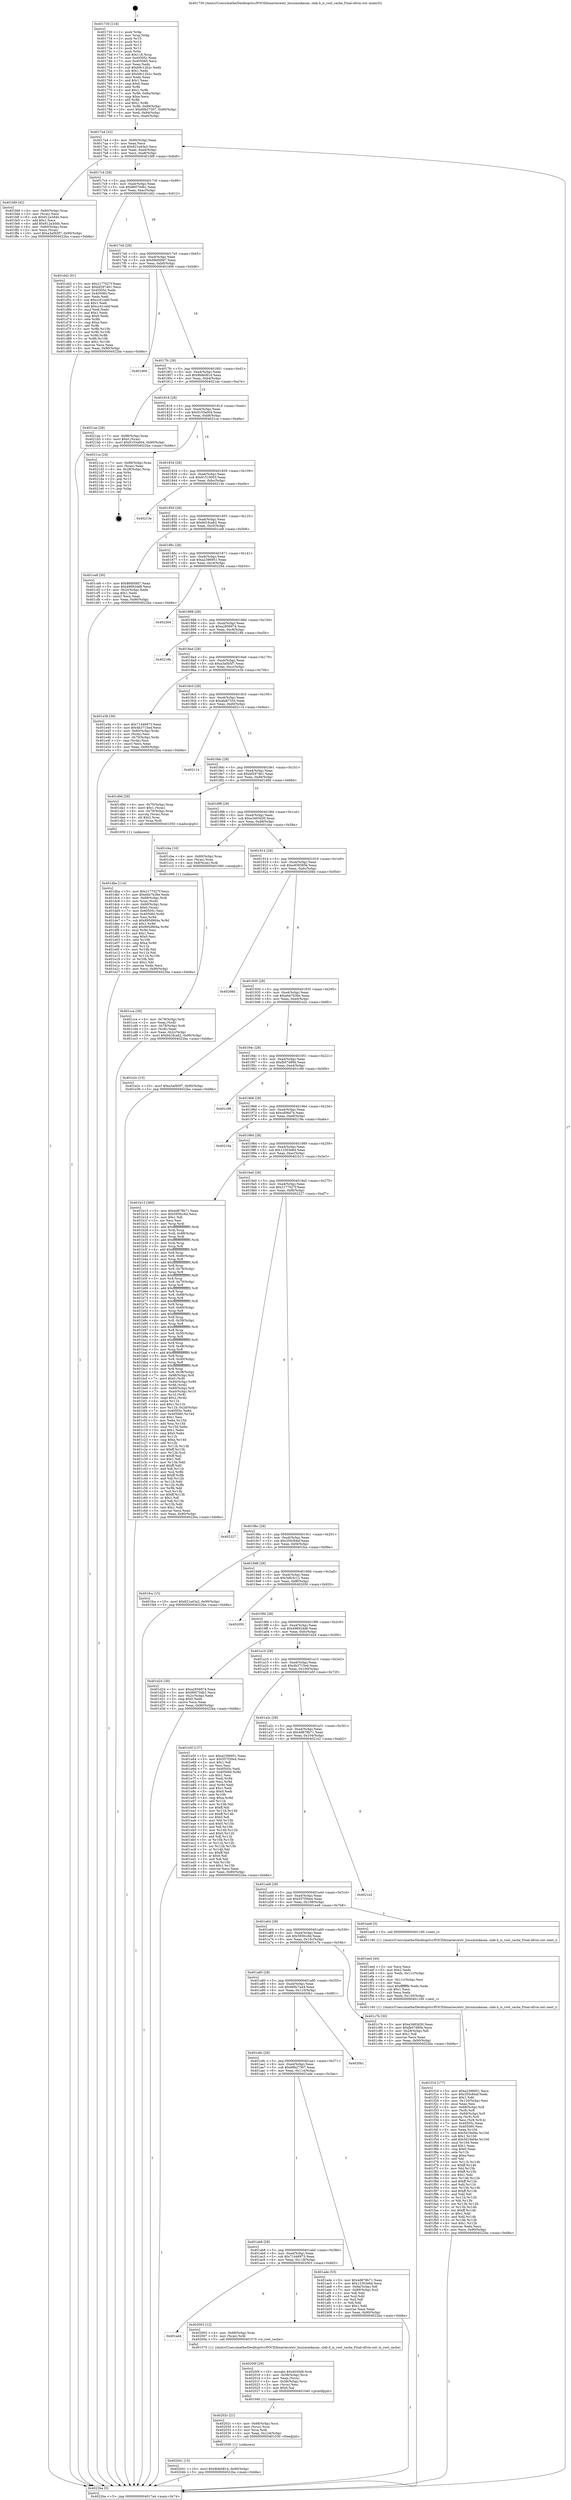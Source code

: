 digraph "0x401730" {
  label = "0x401730 (/mnt/c/Users/mathe/Desktop/tcc/POCII/binaries/extr_linuxmmkasan..slab.h_is_root_cache_Final-ollvm.out::main(0))"
  labelloc = "t"
  node[shape=record]

  Entry [label="",width=0.3,height=0.3,shape=circle,fillcolor=black,style=filled]
  "0x4017a4" [label="{
     0x4017a4 [32]\l
     | [instrs]\l
     &nbsp;&nbsp;0x4017a4 \<+6\>: mov -0x90(%rbp),%eax\l
     &nbsp;&nbsp;0x4017aa \<+2\>: mov %eax,%ecx\l
     &nbsp;&nbsp;0x4017ac \<+6\>: sub $0x821a43a3,%ecx\l
     &nbsp;&nbsp;0x4017b2 \<+6\>: mov %eax,-0xa4(%rbp)\l
     &nbsp;&nbsp;0x4017b8 \<+6\>: mov %ecx,-0xa8(%rbp)\l
     &nbsp;&nbsp;0x4017be \<+6\>: je 0000000000401fd9 \<main+0x8a9\>\l
  }"]
  "0x401fd9" [label="{
     0x401fd9 [42]\l
     | [instrs]\l
     &nbsp;&nbsp;0x401fd9 \<+4\>: mov -0x60(%rbp),%rax\l
     &nbsp;&nbsp;0x401fdd \<+2\>: mov (%rax),%ecx\l
     &nbsp;&nbsp;0x401fdf \<+6\>: sub $0x912a3d4b,%ecx\l
     &nbsp;&nbsp;0x401fe5 \<+3\>: add $0x1,%ecx\l
     &nbsp;&nbsp;0x401fe8 \<+6\>: add $0x912a3d4b,%ecx\l
     &nbsp;&nbsp;0x401fee \<+4\>: mov -0x60(%rbp),%rax\l
     &nbsp;&nbsp;0x401ff2 \<+2\>: mov %ecx,(%rax)\l
     &nbsp;&nbsp;0x401ff4 \<+10\>: movl $0xa3a0b5f7,-0x90(%rbp)\l
     &nbsp;&nbsp;0x401ffe \<+5\>: jmp 00000000004022ba \<main+0xb8a\>\l
  }"]
  "0x4017c4" [label="{
     0x4017c4 [28]\l
     | [instrs]\l
     &nbsp;&nbsp;0x4017c4 \<+5\>: jmp 00000000004017c9 \<main+0x99\>\l
     &nbsp;&nbsp;0x4017c9 \<+6\>: mov -0xa4(%rbp),%eax\l
     &nbsp;&nbsp;0x4017cf \<+5\>: sub $0x86070db1,%eax\l
     &nbsp;&nbsp;0x4017d4 \<+6\>: mov %eax,-0xac(%rbp)\l
     &nbsp;&nbsp;0x4017da \<+6\>: je 0000000000401d42 \<main+0x612\>\l
  }"]
  Exit [label="",width=0.3,height=0.3,shape=circle,fillcolor=black,style=filled,peripheries=2]
  "0x401d42" [label="{
     0x401d42 [91]\l
     | [instrs]\l
     &nbsp;&nbsp;0x401d42 \<+5\>: mov $0x2177027f,%eax\l
     &nbsp;&nbsp;0x401d47 \<+5\>: mov $0xbf297461,%ecx\l
     &nbsp;&nbsp;0x401d4c \<+7\>: mov 0x40505c,%edx\l
     &nbsp;&nbsp;0x401d53 \<+7\>: mov 0x405060,%esi\l
     &nbsp;&nbsp;0x401d5a \<+2\>: mov %edx,%edi\l
     &nbsp;&nbsp;0x401d5c \<+6\>: sub $0xcc41cebf,%edi\l
     &nbsp;&nbsp;0x401d62 \<+3\>: sub $0x1,%edi\l
     &nbsp;&nbsp;0x401d65 \<+6\>: add $0xcc41cebf,%edi\l
     &nbsp;&nbsp;0x401d6b \<+3\>: imul %edi,%edx\l
     &nbsp;&nbsp;0x401d6e \<+3\>: and $0x1,%edx\l
     &nbsp;&nbsp;0x401d71 \<+3\>: cmp $0x0,%edx\l
     &nbsp;&nbsp;0x401d74 \<+4\>: sete %r8b\l
     &nbsp;&nbsp;0x401d78 \<+3\>: cmp $0xa,%esi\l
     &nbsp;&nbsp;0x401d7b \<+4\>: setl %r9b\l
     &nbsp;&nbsp;0x401d7f \<+3\>: mov %r8b,%r10b\l
     &nbsp;&nbsp;0x401d82 \<+3\>: and %r9b,%r10b\l
     &nbsp;&nbsp;0x401d85 \<+3\>: xor %r9b,%r8b\l
     &nbsp;&nbsp;0x401d88 \<+3\>: or %r8b,%r10b\l
     &nbsp;&nbsp;0x401d8b \<+4\>: test $0x1,%r10b\l
     &nbsp;&nbsp;0x401d8f \<+3\>: cmovne %ecx,%eax\l
     &nbsp;&nbsp;0x401d92 \<+6\>: mov %eax,-0x90(%rbp)\l
     &nbsp;&nbsp;0x401d98 \<+5\>: jmp 00000000004022ba \<main+0xb8a\>\l
  }"]
  "0x4017e0" [label="{
     0x4017e0 [28]\l
     | [instrs]\l
     &nbsp;&nbsp;0x4017e0 \<+5\>: jmp 00000000004017e5 \<main+0xb5\>\l
     &nbsp;&nbsp;0x4017e5 \<+6\>: mov -0xa4(%rbp),%eax\l
     &nbsp;&nbsp;0x4017eb \<+5\>: sub $0x89d00fd7,%eax\l
     &nbsp;&nbsp;0x4017f0 \<+6\>: mov %eax,-0xb0(%rbp)\l
     &nbsp;&nbsp;0x4017f6 \<+6\>: je 0000000000401d06 \<main+0x5d6\>\l
  }"]
  "0x402041" [label="{
     0x402041 [15]\l
     | [instrs]\l
     &nbsp;&nbsp;0x402041 \<+10\>: movl $0x8bfe0814,-0x90(%rbp)\l
     &nbsp;&nbsp;0x40204b \<+5\>: jmp 00000000004022ba \<main+0xb8a\>\l
  }"]
  "0x401d06" [label="{
     0x401d06\l
  }", style=dashed]
  "0x4017fc" [label="{
     0x4017fc [28]\l
     | [instrs]\l
     &nbsp;&nbsp;0x4017fc \<+5\>: jmp 0000000000401801 \<main+0xd1\>\l
     &nbsp;&nbsp;0x401801 \<+6\>: mov -0xa4(%rbp),%eax\l
     &nbsp;&nbsp;0x401807 \<+5\>: sub $0x8bfe0814,%eax\l
     &nbsp;&nbsp;0x40180c \<+6\>: mov %eax,-0xb4(%rbp)\l
     &nbsp;&nbsp;0x401812 \<+6\>: je 00000000004021ae \<main+0xa7e\>\l
  }"]
  "0x40202c" [label="{
     0x40202c [21]\l
     | [instrs]\l
     &nbsp;&nbsp;0x40202c \<+4\>: mov -0x68(%rbp),%rcx\l
     &nbsp;&nbsp;0x402030 \<+3\>: mov (%rcx),%rcx\l
     &nbsp;&nbsp;0x402033 \<+3\>: mov %rcx,%rdi\l
     &nbsp;&nbsp;0x402036 \<+6\>: mov %eax,-0x124(%rbp)\l
     &nbsp;&nbsp;0x40203c \<+5\>: call 0000000000401030 \<free@plt\>\l
     | [calls]\l
     &nbsp;&nbsp;0x401030 \{1\} (unknown)\l
  }"]
  "0x4021ae" [label="{
     0x4021ae [28]\l
     | [instrs]\l
     &nbsp;&nbsp;0x4021ae \<+7\>: mov -0x88(%rbp),%rax\l
     &nbsp;&nbsp;0x4021b5 \<+6\>: movl $0x0,(%rax)\l
     &nbsp;&nbsp;0x4021bb \<+10\>: movl $0x9103a004,-0x90(%rbp)\l
     &nbsp;&nbsp;0x4021c5 \<+5\>: jmp 00000000004022ba \<main+0xb8a\>\l
  }"]
  "0x401818" [label="{
     0x401818 [28]\l
     | [instrs]\l
     &nbsp;&nbsp;0x401818 \<+5\>: jmp 000000000040181d \<main+0xed\>\l
     &nbsp;&nbsp;0x40181d \<+6\>: mov -0xa4(%rbp),%eax\l
     &nbsp;&nbsp;0x401823 \<+5\>: sub $0x9103a004,%eax\l
     &nbsp;&nbsp;0x401828 \<+6\>: mov %eax,-0xb8(%rbp)\l
     &nbsp;&nbsp;0x40182e \<+6\>: je 00000000004021ca \<main+0xa9a\>\l
  }"]
  "0x40200f" [label="{
     0x40200f [29]\l
     | [instrs]\l
     &nbsp;&nbsp;0x40200f \<+10\>: movabs $0x4030d6,%rdi\l
     &nbsp;&nbsp;0x402019 \<+4\>: mov -0x58(%rbp),%rcx\l
     &nbsp;&nbsp;0x40201d \<+2\>: mov %eax,(%rcx)\l
     &nbsp;&nbsp;0x40201f \<+4\>: mov -0x58(%rbp),%rcx\l
     &nbsp;&nbsp;0x402023 \<+2\>: mov (%rcx),%esi\l
     &nbsp;&nbsp;0x402025 \<+2\>: mov $0x0,%al\l
     &nbsp;&nbsp;0x402027 \<+5\>: call 0000000000401040 \<printf@plt\>\l
     | [calls]\l
     &nbsp;&nbsp;0x401040 \{1\} (unknown)\l
  }"]
  "0x4021ca" [label="{
     0x4021ca [24]\l
     | [instrs]\l
     &nbsp;&nbsp;0x4021ca \<+7\>: mov -0x88(%rbp),%rax\l
     &nbsp;&nbsp;0x4021d1 \<+2\>: mov (%rax),%eax\l
     &nbsp;&nbsp;0x4021d3 \<+4\>: lea -0x28(%rbp),%rsp\l
     &nbsp;&nbsp;0x4021d7 \<+1\>: pop %rbx\l
     &nbsp;&nbsp;0x4021d8 \<+2\>: pop %r12\l
     &nbsp;&nbsp;0x4021da \<+2\>: pop %r13\l
     &nbsp;&nbsp;0x4021dc \<+2\>: pop %r14\l
     &nbsp;&nbsp;0x4021de \<+2\>: pop %r15\l
     &nbsp;&nbsp;0x4021e0 \<+1\>: pop %rbp\l
     &nbsp;&nbsp;0x4021e1 \<+1\>: ret\l
  }"]
  "0x401834" [label="{
     0x401834 [28]\l
     | [instrs]\l
     &nbsp;&nbsp;0x401834 \<+5\>: jmp 0000000000401839 \<main+0x109\>\l
     &nbsp;&nbsp;0x401839 \<+6\>: mov -0xa4(%rbp),%eax\l
     &nbsp;&nbsp;0x40183f \<+5\>: sub $0x91519003,%eax\l
     &nbsp;&nbsp;0x401844 \<+6\>: mov %eax,-0xbc(%rbp)\l
     &nbsp;&nbsp;0x40184a \<+6\>: je 000000000040213e \<main+0xa0e\>\l
  }"]
  "0x401ad4" [label="{
     0x401ad4\l
  }", style=dashed]
  "0x40213e" [label="{
     0x40213e\l
  }", style=dashed]
  "0x401850" [label="{
     0x401850 [28]\l
     | [instrs]\l
     &nbsp;&nbsp;0x401850 \<+5\>: jmp 0000000000401855 \<main+0x125\>\l
     &nbsp;&nbsp;0x401855 \<+6\>: mov -0xa4(%rbp),%eax\l
     &nbsp;&nbsp;0x40185b \<+5\>: sub $0x9d18ca62,%eax\l
     &nbsp;&nbsp;0x401860 \<+6\>: mov %eax,-0xc0(%rbp)\l
     &nbsp;&nbsp;0x401866 \<+6\>: je 0000000000401ce8 \<main+0x5b8\>\l
  }"]
  "0x402003" [label="{
     0x402003 [12]\l
     | [instrs]\l
     &nbsp;&nbsp;0x402003 \<+4\>: mov -0x68(%rbp),%rax\l
     &nbsp;&nbsp;0x402007 \<+3\>: mov (%rax),%rdi\l
     &nbsp;&nbsp;0x40200a \<+5\>: call 0000000000401570 \<is_root_cache\>\l
     | [calls]\l
     &nbsp;&nbsp;0x401570 \{1\} (/mnt/c/Users/mathe/Desktop/tcc/POCII/binaries/extr_linuxmmkasan..slab.h_is_root_cache_Final-ollvm.out::is_root_cache)\l
  }"]
  "0x401ce8" [label="{
     0x401ce8 [30]\l
     | [instrs]\l
     &nbsp;&nbsp;0x401ce8 \<+5\>: mov $0x89d00fd7,%eax\l
     &nbsp;&nbsp;0x401ced \<+5\>: mov $0x49692dd8,%ecx\l
     &nbsp;&nbsp;0x401cf2 \<+3\>: mov -0x2c(%rbp),%edx\l
     &nbsp;&nbsp;0x401cf5 \<+3\>: cmp $0x1,%edx\l
     &nbsp;&nbsp;0x401cf8 \<+3\>: cmovl %ecx,%eax\l
     &nbsp;&nbsp;0x401cfb \<+6\>: mov %eax,-0x90(%rbp)\l
     &nbsp;&nbsp;0x401d01 \<+5\>: jmp 00000000004022ba \<main+0xb8a\>\l
  }"]
  "0x40186c" [label="{
     0x40186c [28]\l
     | [instrs]\l
     &nbsp;&nbsp;0x40186c \<+5\>: jmp 0000000000401871 \<main+0x141\>\l
     &nbsp;&nbsp;0x401871 \<+6\>: mov -0xa4(%rbp),%eax\l
     &nbsp;&nbsp;0x401877 \<+5\>: sub $0xa2396951,%eax\l
     &nbsp;&nbsp;0x40187c \<+6\>: mov %eax,-0xc4(%rbp)\l
     &nbsp;&nbsp;0x401882 \<+6\>: je 0000000000402264 \<main+0xb34\>\l
  }"]
  "0x401f19" [label="{
     0x401f19 [177]\l
     | [instrs]\l
     &nbsp;&nbsp;0x401f19 \<+5\>: mov $0xa2396951,%ecx\l
     &nbsp;&nbsp;0x401f1e \<+5\>: mov $0x350c84ef,%edx\l
     &nbsp;&nbsp;0x401f23 \<+3\>: mov $0x1,%dil\l
     &nbsp;&nbsp;0x401f26 \<+6\>: mov -0x120(%rbp),%esi\l
     &nbsp;&nbsp;0x401f2c \<+3\>: imul %eax,%esi\l
     &nbsp;&nbsp;0x401f2f \<+4\>: mov -0x68(%rbp),%r8\l
     &nbsp;&nbsp;0x401f33 \<+3\>: mov (%r8),%r8\l
     &nbsp;&nbsp;0x401f36 \<+4\>: mov -0x60(%rbp),%r9\l
     &nbsp;&nbsp;0x401f3a \<+3\>: movslq (%r9),%r9\l
     &nbsp;&nbsp;0x401f3d \<+4\>: mov %esi,(%r8,%r9,4)\l
     &nbsp;&nbsp;0x401f41 \<+7\>: mov 0x40505c,%eax\l
     &nbsp;&nbsp;0x401f48 \<+7\>: mov 0x405060,%esi\l
     &nbsp;&nbsp;0x401f4f \<+3\>: mov %eax,%r10d\l
     &nbsp;&nbsp;0x401f52 \<+7\>: sub $0x5d19ef4e,%r10d\l
     &nbsp;&nbsp;0x401f59 \<+4\>: sub $0x1,%r10d\l
     &nbsp;&nbsp;0x401f5d \<+7\>: add $0x5d19ef4e,%r10d\l
     &nbsp;&nbsp;0x401f64 \<+4\>: imul %r10d,%eax\l
     &nbsp;&nbsp;0x401f68 \<+3\>: and $0x1,%eax\l
     &nbsp;&nbsp;0x401f6b \<+3\>: cmp $0x0,%eax\l
     &nbsp;&nbsp;0x401f6e \<+4\>: sete %r11b\l
     &nbsp;&nbsp;0x401f72 \<+3\>: cmp $0xa,%esi\l
     &nbsp;&nbsp;0x401f75 \<+3\>: setl %bl\l
     &nbsp;&nbsp;0x401f78 \<+3\>: mov %r11b,%r14b\l
     &nbsp;&nbsp;0x401f7b \<+4\>: xor $0xff,%r14b\l
     &nbsp;&nbsp;0x401f7f \<+3\>: mov %bl,%r15b\l
     &nbsp;&nbsp;0x401f82 \<+4\>: xor $0xff,%r15b\l
     &nbsp;&nbsp;0x401f86 \<+4\>: xor $0x1,%dil\l
     &nbsp;&nbsp;0x401f8a \<+3\>: mov %r14b,%r12b\l
     &nbsp;&nbsp;0x401f8d \<+4\>: and $0xff,%r12b\l
     &nbsp;&nbsp;0x401f91 \<+3\>: and %dil,%r11b\l
     &nbsp;&nbsp;0x401f94 \<+3\>: mov %r15b,%r13b\l
     &nbsp;&nbsp;0x401f97 \<+4\>: and $0xff,%r13b\l
     &nbsp;&nbsp;0x401f9b \<+3\>: and %dil,%bl\l
     &nbsp;&nbsp;0x401f9e \<+3\>: or %r11b,%r12b\l
     &nbsp;&nbsp;0x401fa1 \<+3\>: or %bl,%r13b\l
     &nbsp;&nbsp;0x401fa4 \<+3\>: xor %r13b,%r12b\l
     &nbsp;&nbsp;0x401fa7 \<+3\>: or %r15b,%r14b\l
     &nbsp;&nbsp;0x401faa \<+4\>: xor $0xff,%r14b\l
     &nbsp;&nbsp;0x401fae \<+4\>: or $0x1,%dil\l
     &nbsp;&nbsp;0x401fb2 \<+3\>: and %dil,%r14b\l
     &nbsp;&nbsp;0x401fb5 \<+3\>: or %r14b,%r12b\l
     &nbsp;&nbsp;0x401fb8 \<+4\>: test $0x1,%r12b\l
     &nbsp;&nbsp;0x401fbc \<+3\>: cmovne %edx,%ecx\l
     &nbsp;&nbsp;0x401fbf \<+6\>: mov %ecx,-0x90(%rbp)\l
     &nbsp;&nbsp;0x401fc5 \<+5\>: jmp 00000000004022ba \<main+0xb8a\>\l
  }"]
  "0x402264" [label="{
     0x402264\l
  }", style=dashed]
  "0x401888" [label="{
     0x401888 [28]\l
     | [instrs]\l
     &nbsp;&nbsp;0x401888 \<+5\>: jmp 000000000040188d \<main+0x15d\>\l
     &nbsp;&nbsp;0x40188d \<+6\>: mov -0xa4(%rbp),%eax\l
     &nbsp;&nbsp;0x401893 \<+5\>: sub $0xa2856974,%eax\l
     &nbsp;&nbsp;0x401898 \<+6\>: mov %eax,-0xc8(%rbp)\l
     &nbsp;&nbsp;0x40189e \<+6\>: je 000000000040218b \<main+0xa5b\>\l
  }"]
  "0x401eed" [label="{
     0x401eed [44]\l
     | [instrs]\l
     &nbsp;&nbsp;0x401eed \<+2\>: xor %ecx,%ecx\l
     &nbsp;&nbsp;0x401eef \<+5\>: mov $0x2,%edx\l
     &nbsp;&nbsp;0x401ef4 \<+6\>: mov %edx,-0x11c(%rbp)\l
     &nbsp;&nbsp;0x401efa \<+1\>: cltd\l
     &nbsp;&nbsp;0x401efb \<+6\>: mov -0x11c(%rbp),%esi\l
     &nbsp;&nbsp;0x401f01 \<+2\>: idiv %esi\l
     &nbsp;&nbsp;0x401f03 \<+6\>: imul $0xfffffffe,%edx,%edx\l
     &nbsp;&nbsp;0x401f09 \<+3\>: sub $0x1,%ecx\l
     &nbsp;&nbsp;0x401f0c \<+2\>: sub %ecx,%edx\l
     &nbsp;&nbsp;0x401f0e \<+6\>: mov %edx,-0x120(%rbp)\l
     &nbsp;&nbsp;0x401f14 \<+5\>: call 0000000000401160 \<next_i\>\l
     | [calls]\l
     &nbsp;&nbsp;0x401160 \{1\} (/mnt/c/Users/mathe/Desktop/tcc/POCII/binaries/extr_linuxmmkasan..slab.h_is_root_cache_Final-ollvm.out::next_i)\l
  }"]
  "0x40218b" [label="{
     0x40218b\l
  }", style=dashed]
  "0x4018a4" [label="{
     0x4018a4 [28]\l
     | [instrs]\l
     &nbsp;&nbsp;0x4018a4 \<+5\>: jmp 00000000004018a9 \<main+0x179\>\l
     &nbsp;&nbsp;0x4018a9 \<+6\>: mov -0xa4(%rbp),%eax\l
     &nbsp;&nbsp;0x4018af \<+5\>: sub $0xa3a0b5f7,%eax\l
     &nbsp;&nbsp;0x4018b4 \<+6\>: mov %eax,-0xcc(%rbp)\l
     &nbsp;&nbsp;0x4018ba \<+6\>: je 0000000000401e3b \<main+0x70b\>\l
  }"]
  "0x401dba" [label="{
     0x401dba [114]\l
     | [instrs]\l
     &nbsp;&nbsp;0x401dba \<+5\>: mov $0x2177027f,%ecx\l
     &nbsp;&nbsp;0x401dbf \<+5\>: mov $0xebb7b36e,%edx\l
     &nbsp;&nbsp;0x401dc4 \<+4\>: mov -0x68(%rbp),%rdi\l
     &nbsp;&nbsp;0x401dc8 \<+3\>: mov %rax,(%rdi)\l
     &nbsp;&nbsp;0x401dcb \<+4\>: mov -0x60(%rbp),%rax\l
     &nbsp;&nbsp;0x401dcf \<+6\>: movl $0x0,(%rax)\l
     &nbsp;&nbsp;0x401dd5 \<+7\>: mov 0x40505c,%esi\l
     &nbsp;&nbsp;0x401ddc \<+8\>: mov 0x405060,%r8d\l
     &nbsp;&nbsp;0x401de4 \<+3\>: mov %esi,%r9d\l
     &nbsp;&nbsp;0x401de7 \<+7\>: sub $0x895d904a,%r9d\l
     &nbsp;&nbsp;0x401dee \<+4\>: sub $0x1,%r9d\l
     &nbsp;&nbsp;0x401df2 \<+7\>: add $0x895d904a,%r9d\l
     &nbsp;&nbsp;0x401df9 \<+4\>: imul %r9d,%esi\l
     &nbsp;&nbsp;0x401dfd \<+3\>: and $0x1,%esi\l
     &nbsp;&nbsp;0x401e00 \<+3\>: cmp $0x0,%esi\l
     &nbsp;&nbsp;0x401e03 \<+4\>: sete %r10b\l
     &nbsp;&nbsp;0x401e07 \<+4\>: cmp $0xa,%r8d\l
     &nbsp;&nbsp;0x401e0b \<+4\>: setl %r11b\l
     &nbsp;&nbsp;0x401e0f \<+3\>: mov %r10b,%bl\l
     &nbsp;&nbsp;0x401e12 \<+3\>: and %r11b,%bl\l
     &nbsp;&nbsp;0x401e15 \<+3\>: xor %r11b,%r10b\l
     &nbsp;&nbsp;0x401e18 \<+3\>: or %r10b,%bl\l
     &nbsp;&nbsp;0x401e1b \<+3\>: test $0x1,%bl\l
     &nbsp;&nbsp;0x401e1e \<+3\>: cmovne %edx,%ecx\l
     &nbsp;&nbsp;0x401e21 \<+6\>: mov %ecx,-0x90(%rbp)\l
     &nbsp;&nbsp;0x401e27 \<+5\>: jmp 00000000004022ba \<main+0xb8a\>\l
  }"]
  "0x401e3b" [label="{
     0x401e3b [36]\l
     | [instrs]\l
     &nbsp;&nbsp;0x401e3b \<+5\>: mov $0x71446973,%eax\l
     &nbsp;&nbsp;0x401e40 \<+5\>: mov $0x4b3715ed,%ecx\l
     &nbsp;&nbsp;0x401e45 \<+4\>: mov -0x60(%rbp),%rdx\l
     &nbsp;&nbsp;0x401e49 \<+2\>: mov (%rdx),%esi\l
     &nbsp;&nbsp;0x401e4b \<+4\>: mov -0x70(%rbp),%rdx\l
     &nbsp;&nbsp;0x401e4f \<+2\>: cmp (%rdx),%esi\l
     &nbsp;&nbsp;0x401e51 \<+3\>: cmovl %ecx,%eax\l
     &nbsp;&nbsp;0x401e54 \<+6\>: mov %eax,-0x90(%rbp)\l
     &nbsp;&nbsp;0x401e5a \<+5\>: jmp 00000000004022ba \<main+0xb8a\>\l
  }"]
  "0x4018c0" [label="{
     0x4018c0 [28]\l
     | [instrs]\l
     &nbsp;&nbsp;0x4018c0 \<+5\>: jmp 00000000004018c5 \<main+0x195\>\l
     &nbsp;&nbsp;0x4018c5 \<+6\>: mov -0xa4(%rbp),%eax\l
     &nbsp;&nbsp;0x4018cb \<+5\>: sub $0xafa87334,%eax\l
     &nbsp;&nbsp;0x4018d0 \<+6\>: mov %eax,-0xd0(%rbp)\l
     &nbsp;&nbsp;0x4018d6 \<+6\>: je 0000000000402114 \<main+0x9e4\>\l
  }"]
  "0x401cca" [label="{
     0x401cca [30]\l
     | [instrs]\l
     &nbsp;&nbsp;0x401cca \<+4\>: mov -0x78(%rbp),%rdi\l
     &nbsp;&nbsp;0x401cce \<+2\>: mov %eax,(%rdi)\l
     &nbsp;&nbsp;0x401cd0 \<+4\>: mov -0x78(%rbp),%rdi\l
     &nbsp;&nbsp;0x401cd4 \<+2\>: mov (%rdi),%eax\l
     &nbsp;&nbsp;0x401cd6 \<+3\>: mov %eax,-0x2c(%rbp)\l
     &nbsp;&nbsp;0x401cd9 \<+10\>: movl $0x9d18ca62,-0x90(%rbp)\l
     &nbsp;&nbsp;0x401ce3 \<+5\>: jmp 00000000004022ba \<main+0xb8a\>\l
  }"]
  "0x402114" [label="{
     0x402114\l
  }", style=dashed]
  "0x4018dc" [label="{
     0x4018dc [28]\l
     | [instrs]\l
     &nbsp;&nbsp;0x4018dc \<+5\>: jmp 00000000004018e1 \<main+0x1b1\>\l
     &nbsp;&nbsp;0x4018e1 \<+6\>: mov -0xa4(%rbp),%eax\l
     &nbsp;&nbsp;0x4018e7 \<+5\>: sub $0xbf297461,%eax\l
     &nbsp;&nbsp;0x4018ec \<+6\>: mov %eax,-0xd4(%rbp)\l
     &nbsp;&nbsp;0x4018f2 \<+6\>: je 0000000000401d9d \<main+0x66d\>\l
  }"]
  "0x401730" [label="{
     0x401730 [116]\l
     | [instrs]\l
     &nbsp;&nbsp;0x401730 \<+1\>: push %rbp\l
     &nbsp;&nbsp;0x401731 \<+3\>: mov %rsp,%rbp\l
     &nbsp;&nbsp;0x401734 \<+2\>: push %r15\l
     &nbsp;&nbsp;0x401736 \<+2\>: push %r14\l
     &nbsp;&nbsp;0x401738 \<+2\>: push %r13\l
     &nbsp;&nbsp;0x40173a \<+2\>: push %r12\l
     &nbsp;&nbsp;0x40173c \<+1\>: push %rbx\l
     &nbsp;&nbsp;0x40173d \<+7\>: sub $0x118,%rsp\l
     &nbsp;&nbsp;0x401744 \<+7\>: mov 0x40505c,%eax\l
     &nbsp;&nbsp;0x40174b \<+7\>: mov 0x405060,%ecx\l
     &nbsp;&nbsp;0x401752 \<+2\>: mov %eax,%edx\l
     &nbsp;&nbsp;0x401754 \<+6\>: sub $0xb9c12b2c,%edx\l
     &nbsp;&nbsp;0x40175a \<+3\>: sub $0x1,%edx\l
     &nbsp;&nbsp;0x40175d \<+6\>: add $0xb9c12b2c,%edx\l
     &nbsp;&nbsp;0x401763 \<+3\>: imul %edx,%eax\l
     &nbsp;&nbsp;0x401766 \<+3\>: and $0x1,%eax\l
     &nbsp;&nbsp;0x401769 \<+3\>: cmp $0x0,%eax\l
     &nbsp;&nbsp;0x40176c \<+4\>: sete %r8b\l
     &nbsp;&nbsp;0x401770 \<+4\>: and $0x1,%r8b\l
     &nbsp;&nbsp;0x401774 \<+7\>: mov %r8b,-0x8a(%rbp)\l
     &nbsp;&nbsp;0x40177b \<+3\>: cmp $0xa,%ecx\l
     &nbsp;&nbsp;0x40177e \<+4\>: setl %r8b\l
     &nbsp;&nbsp;0x401782 \<+4\>: and $0x1,%r8b\l
     &nbsp;&nbsp;0x401786 \<+7\>: mov %r8b,-0x89(%rbp)\l
     &nbsp;&nbsp;0x40178d \<+10\>: movl $0x69b27307,-0x90(%rbp)\l
     &nbsp;&nbsp;0x401797 \<+6\>: mov %edi,-0x94(%rbp)\l
     &nbsp;&nbsp;0x40179d \<+7\>: mov %rsi,-0xa0(%rbp)\l
  }"]
  "0x401d9d" [label="{
     0x401d9d [29]\l
     | [instrs]\l
     &nbsp;&nbsp;0x401d9d \<+4\>: mov -0x70(%rbp),%rax\l
     &nbsp;&nbsp;0x401da1 \<+6\>: movl $0x1,(%rax)\l
     &nbsp;&nbsp;0x401da7 \<+4\>: mov -0x70(%rbp),%rax\l
     &nbsp;&nbsp;0x401dab \<+3\>: movslq (%rax),%rax\l
     &nbsp;&nbsp;0x401dae \<+4\>: shl $0x2,%rax\l
     &nbsp;&nbsp;0x401db2 \<+3\>: mov %rax,%rdi\l
     &nbsp;&nbsp;0x401db5 \<+5\>: call 0000000000401050 \<malloc@plt\>\l
     | [calls]\l
     &nbsp;&nbsp;0x401050 \{1\} (unknown)\l
  }"]
  "0x4018f8" [label="{
     0x4018f8 [28]\l
     | [instrs]\l
     &nbsp;&nbsp;0x4018f8 \<+5\>: jmp 00000000004018fd \<main+0x1cd\>\l
     &nbsp;&nbsp;0x4018fd \<+6\>: mov -0xa4(%rbp),%eax\l
     &nbsp;&nbsp;0x401903 \<+5\>: sub $0xe3493d30,%eax\l
     &nbsp;&nbsp;0x401908 \<+6\>: mov %eax,-0xd8(%rbp)\l
     &nbsp;&nbsp;0x40190e \<+6\>: je 0000000000401cba \<main+0x58a\>\l
  }"]
  "0x4022ba" [label="{
     0x4022ba [5]\l
     | [instrs]\l
     &nbsp;&nbsp;0x4022ba \<+5\>: jmp 00000000004017a4 \<main+0x74\>\l
  }"]
  "0x401cba" [label="{
     0x401cba [16]\l
     | [instrs]\l
     &nbsp;&nbsp;0x401cba \<+4\>: mov -0x80(%rbp),%rax\l
     &nbsp;&nbsp;0x401cbe \<+3\>: mov (%rax),%rax\l
     &nbsp;&nbsp;0x401cc1 \<+4\>: mov 0x8(%rax),%rdi\l
     &nbsp;&nbsp;0x401cc5 \<+5\>: call 0000000000401060 \<atoi@plt\>\l
     | [calls]\l
     &nbsp;&nbsp;0x401060 \{1\} (unknown)\l
  }"]
  "0x401914" [label="{
     0x401914 [28]\l
     | [instrs]\l
     &nbsp;&nbsp;0x401914 \<+5\>: jmp 0000000000401919 \<main+0x1e9\>\l
     &nbsp;&nbsp;0x401919 \<+6\>: mov -0xa4(%rbp),%eax\l
     &nbsp;&nbsp;0x40191f \<+5\>: sub $0xe938385b,%eax\l
     &nbsp;&nbsp;0x401924 \<+6\>: mov %eax,-0xdc(%rbp)\l
     &nbsp;&nbsp;0x40192a \<+6\>: je 000000000040208d \<main+0x95d\>\l
  }"]
  "0x401ab8" [label="{
     0x401ab8 [28]\l
     | [instrs]\l
     &nbsp;&nbsp;0x401ab8 \<+5\>: jmp 0000000000401abd \<main+0x38d\>\l
     &nbsp;&nbsp;0x401abd \<+6\>: mov -0xa4(%rbp),%eax\l
     &nbsp;&nbsp;0x401ac3 \<+5\>: sub $0x71446973,%eax\l
     &nbsp;&nbsp;0x401ac8 \<+6\>: mov %eax,-0x118(%rbp)\l
     &nbsp;&nbsp;0x401ace \<+6\>: je 0000000000402003 \<main+0x8d3\>\l
  }"]
  "0x40208d" [label="{
     0x40208d\l
  }", style=dashed]
  "0x401930" [label="{
     0x401930 [28]\l
     | [instrs]\l
     &nbsp;&nbsp;0x401930 \<+5\>: jmp 0000000000401935 \<main+0x205\>\l
     &nbsp;&nbsp;0x401935 \<+6\>: mov -0xa4(%rbp),%eax\l
     &nbsp;&nbsp;0x40193b \<+5\>: sub $0xebb7b36e,%eax\l
     &nbsp;&nbsp;0x401940 \<+6\>: mov %eax,-0xe0(%rbp)\l
     &nbsp;&nbsp;0x401946 \<+6\>: je 0000000000401e2c \<main+0x6fc\>\l
  }"]
  "0x401ade" [label="{
     0x401ade [53]\l
     | [instrs]\l
     &nbsp;&nbsp;0x401ade \<+5\>: mov $0x4d878b71,%eax\l
     &nbsp;&nbsp;0x401ae3 \<+5\>: mov $0x12303e6d,%ecx\l
     &nbsp;&nbsp;0x401ae8 \<+6\>: mov -0x8a(%rbp),%dl\l
     &nbsp;&nbsp;0x401aee \<+7\>: mov -0x89(%rbp),%sil\l
     &nbsp;&nbsp;0x401af5 \<+3\>: mov %dl,%dil\l
     &nbsp;&nbsp;0x401af8 \<+3\>: and %sil,%dil\l
     &nbsp;&nbsp;0x401afb \<+3\>: xor %sil,%dl\l
     &nbsp;&nbsp;0x401afe \<+3\>: or %dl,%dil\l
     &nbsp;&nbsp;0x401b01 \<+4\>: test $0x1,%dil\l
     &nbsp;&nbsp;0x401b05 \<+3\>: cmovne %ecx,%eax\l
     &nbsp;&nbsp;0x401b08 \<+6\>: mov %eax,-0x90(%rbp)\l
     &nbsp;&nbsp;0x401b0e \<+5\>: jmp 00000000004022ba \<main+0xb8a\>\l
  }"]
  "0x401e2c" [label="{
     0x401e2c [15]\l
     | [instrs]\l
     &nbsp;&nbsp;0x401e2c \<+10\>: movl $0xa3a0b5f7,-0x90(%rbp)\l
     &nbsp;&nbsp;0x401e36 \<+5\>: jmp 00000000004022ba \<main+0xb8a\>\l
  }"]
  "0x40194c" [label="{
     0x40194c [28]\l
     | [instrs]\l
     &nbsp;&nbsp;0x40194c \<+5\>: jmp 0000000000401951 \<main+0x221\>\l
     &nbsp;&nbsp;0x401951 \<+6\>: mov -0xa4(%rbp),%eax\l
     &nbsp;&nbsp;0x401957 \<+5\>: sub $0xfb07d90b,%eax\l
     &nbsp;&nbsp;0x40195c \<+6\>: mov %eax,-0xe4(%rbp)\l
     &nbsp;&nbsp;0x401962 \<+6\>: je 0000000000401c99 \<main+0x569\>\l
  }"]
  "0x401a9c" [label="{
     0x401a9c [28]\l
     | [instrs]\l
     &nbsp;&nbsp;0x401a9c \<+5\>: jmp 0000000000401aa1 \<main+0x371\>\l
     &nbsp;&nbsp;0x401aa1 \<+6\>: mov -0xa4(%rbp),%eax\l
     &nbsp;&nbsp;0x401aa7 \<+5\>: sub $0x69b27307,%eax\l
     &nbsp;&nbsp;0x401aac \<+6\>: mov %eax,-0x114(%rbp)\l
     &nbsp;&nbsp;0x401ab2 \<+6\>: je 0000000000401ade \<main+0x3ae\>\l
  }"]
  "0x401c99" [label="{
     0x401c99\l
  }", style=dashed]
  "0x401968" [label="{
     0x401968 [28]\l
     | [instrs]\l
     &nbsp;&nbsp;0x401968 \<+5\>: jmp 000000000040196d \<main+0x23d\>\l
     &nbsp;&nbsp;0x40196d \<+6\>: mov -0xa4(%rbp),%eax\l
     &nbsp;&nbsp;0x401973 \<+5\>: sub $0xcd06d74,%eax\l
     &nbsp;&nbsp;0x401978 \<+6\>: mov %eax,-0xe8(%rbp)\l
     &nbsp;&nbsp;0x40197e \<+6\>: je 000000000040219a \<main+0xa6a\>\l
  }"]
  "0x4020b1" [label="{
     0x4020b1\l
  }", style=dashed]
  "0x40219a" [label="{
     0x40219a\l
  }", style=dashed]
  "0x401984" [label="{
     0x401984 [28]\l
     | [instrs]\l
     &nbsp;&nbsp;0x401984 \<+5\>: jmp 0000000000401989 \<main+0x259\>\l
     &nbsp;&nbsp;0x401989 \<+6\>: mov -0xa4(%rbp),%eax\l
     &nbsp;&nbsp;0x40198f \<+5\>: sub $0x12303e6d,%eax\l
     &nbsp;&nbsp;0x401994 \<+6\>: mov %eax,-0xec(%rbp)\l
     &nbsp;&nbsp;0x40199a \<+6\>: je 0000000000401b13 \<main+0x3e3\>\l
  }"]
  "0x401a80" [label="{
     0x401a80 [28]\l
     | [instrs]\l
     &nbsp;&nbsp;0x401a80 \<+5\>: jmp 0000000000401a85 \<main+0x355\>\l
     &nbsp;&nbsp;0x401a85 \<+6\>: mov -0xa4(%rbp),%eax\l
     &nbsp;&nbsp;0x401a8b \<+5\>: sub $0x666c7a44,%eax\l
     &nbsp;&nbsp;0x401a90 \<+6\>: mov %eax,-0x110(%rbp)\l
     &nbsp;&nbsp;0x401a96 \<+6\>: je 00000000004020b1 \<main+0x981\>\l
  }"]
  "0x401b13" [label="{
     0x401b13 [360]\l
     | [instrs]\l
     &nbsp;&nbsp;0x401b13 \<+5\>: mov $0x4d878b71,%eax\l
     &nbsp;&nbsp;0x401b18 \<+5\>: mov $0x595fcc6d,%ecx\l
     &nbsp;&nbsp;0x401b1d \<+2\>: mov $0x1,%dl\l
     &nbsp;&nbsp;0x401b1f \<+2\>: xor %esi,%esi\l
     &nbsp;&nbsp;0x401b21 \<+3\>: mov %rsp,%rdi\l
     &nbsp;&nbsp;0x401b24 \<+4\>: add $0xfffffffffffffff0,%rdi\l
     &nbsp;&nbsp;0x401b28 \<+3\>: mov %rdi,%rsp\l
     &nbsp;&nbsp;0x401b2b \<+7\>: mov %rdi,-0x88(%rbp)\l
     &nbsp;&nbsp;0x401b32 \<+3\>: mov %rsp,%rdi\l
     &nbsp;&nbsp;0x401b35 \<+4\>: add $0xfffffffffffffff0,%rdi\l
     &nbsp;&nbsp;0x401b39 \<+3\>: mov %rdi,%rsp\l
     &nbsp;&nbsp;0x401b3c \<+3\>: mov %rsp,%r8\l
     &nbsp;&nbsp;0x401b3f \<+4\>: add $0xfffffffffffffff0,%r8\l
     &nbsp;&nbsp;0x401b43 \<+3\>: mov %r8,%rsp\l
     &nbsp;&nbsp;0x401b46 \<+4\>: mov %r8,-0x80(%rbp)\l
     &nbsp;&nbsp;0x401b4a \<+3\>: mov %rsp,%r8\l
     &nbsp;&nbsp;0x401b4d \<+4\>: add $0xfffffffffffffff0,%r8\l
     &nbsp;&nbsp;0x401b51 \<+3\>: mov %r8,%rsp\l
     &nbsp;&nbsp;0x401b54 \<+4\>: mov %r8,-0x78(%rbp)\l
     &nbsp;&nbsp;0x401b58 \<+3\>: mov %rsp,%r8\l
     &nbsp;&nbsp;0x401b5b \<+4\>: add $0xfffffffffffffff0,%r8\l
     &nbsp;&nbsp;0x401b5f \<+3\>: mov %r8,%rsp\l
     &nbsp;&nbsp;0x401b62 \<+4\>: mov %r8,-0x70(%rbp)\l
     &nbsp;&nbsp;0x401b66 \<+3\>: mov %rsp,%r8\l
     &nbsp;&nbsp;0x401b69 \<+4\>: add $0xfffffffffffffff0,%r8\l
     &nbsp;&nbsp;0x401b6d \<+3\>: mov %r8,%rsp\l
     &nbsp;&nbsp;0x401b70 \<+4\>: mov %r8,-0x68(%rbp)\l
     &nbsp;&nbsp;0x401b74 \<+3\>: mov %rsp,%r8\l
     &nbsp;&nbsp;0x401b77 \<+4\>: add $0xfffffffffffffff0,%r8\l
     &nbsp;&nbsp;0x401b7b \<+3\>: mov %r8,%rsp\l
     &nbsp;&nbsp;0x401b7e \<+4\>: mov %r8,-0x60(%rbp)\l
     &nbsp;&nbsp;0x401b82 \<+3\>: mov %rsp,%r8\l
     &nbsp;&nbsp;0x401b85 \<+4\>: add $0xfffffffffffffff0,%r8\l
     &nbsp;&nbsp;0x401b89 \<+3\>: mov %r8,%rsp\l
     &nbsp;&nbsp;0x401b8c \<+4\>: mov %r8,-0x58(%rbp)\l
     &nbsp;&nbsp;0x401b90 \<+3\>: mov %rsp,%r8\l
     &nbsp;&nbsp;0x401b93 \<+4\>: add $0xfffffffffffffff0,%r8\l
     &nbsp;&nbsp;0x401b97 \<+3\>: mov %r8,%rsp\l
     &nbsp;&nbsp;0x401b9a \<+4\>: mov %r8,-0x50(%rbp)\l
     &nbsp;&nbsp;0x401b9e \<+3\>: mov %rsp,%r8\l
     &nbsp;&nbsp;0x401ba1 \<+4\>: add $0xfffffffffffffff0,%r8\l
     &nbsp;&nbsp;0x401ba5 \<+3\>: mov %r8,%rsp\l
     &nbsp;&nbsp;0x401ba8 \<+4\>: mov %r8,-0x48(%rbp)\l
     &nbsp;&nbsp;0x401bac \<+3\>: mov %rsp,%r8\l
     &nbsp;&nbsp;0x401baf \<+4\>: add $0xfffffffffffffff0,%r8\l
     &nbsp;&nbsp;0x401bb3 \<+3\>: mov %r8,%rsp\l
     &nbsp;&nbsp;0x401bb6 \<+4\>: mov %r8,-0x40(%rbp)\l
     &nbsp;&nbsp;0x401bba \<+3\>: mov %rsp,%r8\l
     &nbsp;&nbsp;0x401bbd \<+4\>: add $0xfffffffffffffff0,%r8\l
     &nbsp;&nbsp;0x401bc1 \<+3\>: mov %r8,%rsp\l
     &nbsp;&nbsp;0x401bc4 \<+4\>: mov %r8,-0x38(%rbp)\l
     &nbsp;&nbsp;0x401bc8 \<+7\>: mov -0x88(%rbp),%r8\l
     &nbsp;&nbsp;0x401bcf \<+7\>: movl $0x0,(%r8)\l
     &nbsp;&nbsp;0x401bd6 \<+7\>: mov -0x94(%rbp),%r9d\l
     &nbsp;&nbsp;0x401bdd \<+3\>: mov %r9d,(%rdi)\l
     &nbsp;&nbsp;0x401be0 \<+4\>: mov -0x80(%rbp),%r8\l
     &nbsp;&nbsp;0x401be4 \<+7\>: mov -0xa0(%rbp),%r10\l
     &nbsp;&nbsp;0x401beb \<+3\>: mov %r10,(%r8)\l
     &nbsp;&nbsp;0x401bee \<+3\>: cmpl $0x2,(%rdi)\l
     &nbsp;&nbsp;0x401bf1 \<+4\>: setne %r11b\l
     &nbsp;&nbsp;0x401bf5 \<+4\>: and $0x1,%r11b\l
     &nbsp;&nbsp;0x401bf9 \<+4\>: mov %r11b,-0x2d(%rbp)\l
     &nbsp;&nbsp;0x401bfd \<+7\>: mov 0x40505c,%ebx\l
     &nbsp;&nbsp;0x401c04 \<+8\>: mov 0x405060,%r14d\l
     &nbsp;&nbsp;0x401c0c \<+3\>: sub $0x1,%esi\l
     &nbsp;&nbsp;0x401c0f \<+3\>: mov %ebx,%r15d\l
     &nbsp;&nbsp;0x401c12 \<+3\>: add %esi,%r15d\l
     &nbsp;&nbsp;0x401c15 \<+4\>: imul %r15d,%ebx\l
     &nbsp;&nbsp;0x401c19 \<+3\>: and $0x1,%ebx\l
     &nbsp;&nbsp;0x401c1c \<+3\>: cmp $0x0,%ebx\l
     &nbsp;&nbsp;0x401c1f \<+4\>: sete %r11b\l
     &nbsp;&nbsp;0x401c23 \<+4\>: cmp $0xa,%r14d\l
     &nbsp;&nbsp;0x401c27 \<+4\>: setl %r12b\l
     &nbsp;&nbsp;0x401c2b \<+3\>: mov %r11b,%r13b\l
     &nbsp;&nbsp;0x401c2e \<+4\>: xor $0xff,%r13b\l
     &nbsp;&nbsp;0x401c32 \<+3\>: mov %r12b,%sil\l
     &nbsp;&nbsp;0x401c35 \<+4\>: xor $0xff,%sil\l
     &nbsp;&nbsp;0x401c39 \<+3\>: xor $0x1,%dl\l
     &nbsp;&nbsp;0x401c3c \<+3\>: mov %r13b,%dil\l
     &nbsp;&nbsp;0x401c3f \<+4\>: and $0xff,%dil\l
     &nbsp;&nbsp;0x401c43 \<+3\>: and %dl,%r11b\l
     &nbsp;&nbsp;0x401c46 \<+3\>: mov %sil,%r8b\l
     &nbsp;&nbsp;0x401c49 \<+4\>: and $0xff,%r8b\l
     &nbsp;&nbsp;0x401c4d \<+3\>: and %dl,%r12b\l
     &nbsp;&nbsp;0x401c50 \<+3\>: or %r11b,%dil\l
     &nbsp;&nbsp;0x401c53 \<+3\>: or %r12b,%r8b\l
     &nbsp;&nbsp;0x401c56 \<+3\>: xor %r8b,%dil\l
     &nbsp;&nbsp;0x401c59 \<+3\>: or %sil,%r13b\l
     &nbsp;&nbsp;0x401c5c \<+4\>: xor $0xff,%r13b\l
     &nbsp;&nbsp;0x401c60 \<+3\>: or $0x1,%dl\l
     &nbsp;&nbsp;0x401c63 \<+3\>: and %dl,%r13b\l
     &nbsp;&nbsp;0x401c66 \<+3\>: or %r13b,%dil\l
     &nbsp;&nbsp;0x401c69 \<+4\>: test $0x1,%dil\l
     &nbsp;&nbsp;0x401c6d \<+3\>: cmovne %ecx,%eax\l
     &nbsp;&nbsp;0x401c70 \<+6\>: mov %eax,-0x90(%rbp)\l
     &nbsp;&nbsp;0x401c76 \<+5\>: jmp 00000000004022ba \<main+0xb8a\>\l
  }"]
  "0x4019a0" [label="{
     0x4019a0 [28]\l
     | [instrs]\l
     &nbsp;&nbsp;0x4019a0 \<+5\>: jmp 00000000004019a5 \<main+0x275\>\l
     &nbsp;&nbsp;0x4019a5 \<+6\>: mov -0xa4(%rbp),%eax\l
     &nbsp;&nbsp;0x4019ab \<+5\>: sub $0x2177027f,%eax\l
     &nbsp;&nbsp;0x4019b0 \<+6\>: mov %eax,-0xf0(%rbp)\l
     &nbsp;&nbsp;0x4019b6 \<+6\>: je 0000000000402227 \<main+0xaf7\>\l
  }"]
  "0x401c7b" [label="{
     0x401c7b [30]\l
     | [instrs]\l
     &nbsp;&nbsp;0x401c7b \<+5\>: mov $0xe3493d30,%eax\l
     &nbsp;&nbsp;0x401c80 \<+5\>: mov $0xfb07d90b,%ecx\l
     &nbsp;&nbsp;0x401c85 \<+3\>: mov -0x2d(%rbp),%dl\l
     &nbsp;&nbsp;0x401c88 \<+3\>: test $0x1,%dl\l
     &nbsp;&nbsp;0x401c8b \<+3\>: cmovne %ecx,%eax\l
     &nbsp;&nbsp;0x401c8e \<+6\>: mov %eax,-0x90(%rbp)\l
     &nbsp;&nbsp;0x401c94 \<+5\>: jmp 00000000004022ba \<main+0xb8a\>\l
  }"]
  "0x402227" [label="{
     0x402227\l
  }", style=dashed]
  "0x4019bc" [label="{
     0x4019bc [28]\l
     | [instrs]\l
     &nbsp;&nbsp;0x4019bc \<+5\>: jmp 00000000004019c1 \<main+0x291\>\l
     &nbsp;&nbsp;0x4019c1 \<+6\>: mov -0xa4(%rbp),%eax\l
     &nbsp;&nbsp;0x4019c7 \<+5\>: sub $0x350c84ef,%eax\l
     &nbsp;&nbsp;0x4019cc \<+6\>: mov %eax,-0xf4(%rbp)\l
     &nbsp;&nbsp;0x4019d2 \<+6\>: je 0000000000401fca \<main+0x89a\>\l
  }"]
  "0x401a64" [label="{
     0x401a64 [28]\l
     | [instrs]\l
     &nbsp;&nbsp;0x401a64 \<+5\>: jmp 0000000000401a69 \<main+0x339\>\l
     &nbsp;&nbsp;0x401a69 \<+6\>: mov -0xa4(%rbp),%eax\l
     &nbsp;&nbsp;0x401a6f \<+5\>: sub $0x595fcc6d,%eax\l
     &nbsp;&nbsp;0x401a74 \<+6\>: mov %eax,-0x10c(%rbp)\l
     &nbsp;&nbsp;0x401a7a \<+6\>: je 0000000000401c7b \<main+0x54b\>\l
  }"]
  "0x401fca" [label="{
     0x401fca [15]\l
     | [instrs]\l
     &nbsp;&nbsp;0x401fca \<+10\>: movl $0x821a43a3,-0x90(%rbp)\l
     &nbsp;&nbsp;0x401fd4 \<+5\>: jmp 00000000004022ba \<main+0xb8a\>\l
  }"]
  "0x4019d8" [label="{
     0x4019d8 [28]\l
     | [instrs]\l
     &nbsp;&nbsp;0x4019d8 \<+5\>: jmp 00000000004019dd \<main+0x2ad\>\l
     &nbsp;&nbsp;0x4019dd \<+6\>: mov -0xa4(%rbp),%eax\l
     &nbsp;&nbsp;0x4019e3 \<+5\>: sub $0x3dfc5c12,%eax\l
     &nbsp;&nbsp;0x4019e8 \<+6\>: mov %eax,-0xf8(%rbp)\l
     &nbsp;&nbsp;0x4019ee \<+6\>: je 0000000000402050 \<main+0x920\>\l
  }"]
  "0x401ee8" [label="{
     0x401ee8 [5]\l
     | [instrs]\l
     &nbsp;&nbsp;0x401ee8 \<+5\>: call 0000000000401160 \<next_i\>\l
     | [calls]\l
     &nbsp;&nbsp;0x401160 \{1\} (/mnt/c/Users/mathe/Desktop/tcc/POCII/binaries/extr_linuxmmkasan..slab.h_is_root_cache_Final-ollvm.out::next_i)\l
  }"]
  "0x402050" [label="{
     0x402050\l
  }", style=dashed]
  "0x4019f4" [label="{
     0x4019f4 [28]\l
     | [instrs]\l
     &nbsp;&nbsp;0x4019f4 \<+5\>: jmp 00000000004019f9 \<main+0x2c9\>\l
     &nbsp;&nbsp;0x4019f9 \<+6\>: mov -0xa4(%rbp),%eax\l
     &nbsp;&nbsp;0x4019ff \<+5\>: sub $0x49692dd8,%eax\l
     &nbsp;&nbsp;0x401a04 \<+6\>: mov %eax,-0xfc(%rbp)\l
     &nbsp;&nbsp;0x401a0a \<+6\>: je 0000000000401d24 \<main+0x5f4\>\l
  }"]
  "0x401a48" [label="{
     0x401a48 [28]\l
     | [instrs]\l
     &nbsp;&nbsp;0x401a48 \<+5\>: jmp 0000000000401a4d \<main+0x31d\>\l
     &nbsp;&nbsp;0x401a4d \<+6\>: mov -0xa4(%rbp),%eax\l
     &nbsp;&nbsp;0x401a53 \<+5\>: sub $0x557f30e4,%eax\l
     &nbsp;&nbsp;0x401a58 \<+6\>: mov %eax,-0x108(%rbp)\l
     &nbsp;&nbsp;0x401a5e \<+6\>: je 0000000000401ee8 \<main+0x7b8\>\l
  }"]
  "0x401d24" [label="{
     0x401d24 [30]\l
     | [instrs]\l
     &nbsp;&nbsp;0x401d24 \<+5\>: mov $0xa2856974,%eax\l
     &nbsp;&nbsp;0x401d29 \<+5\>: mov $0x86070db1,%ecx\l
     &nbsp;&nbsp;0x401d2e \<+3\>: mov -0x2c(%rbp),%edx\l
     &nbsp;&nbsp;0x401d31 \<+3\>: cmp $0x0,%edx\l
     &nbsp;&nbsp;0x401d34 \<+3\>: cmove %ecx,%eax\l
     &nbsp;&nbsp;0x401d37 \<+6\>: mov %eax,-0x90(%rbp)\l
     &nbsp;&nbsp;0x401d3d \<+5\>: jmp 00000000004022ba \<main+0xb8a\>\l
  }"]
  "0x401a10" [label="{
     0x401a10 [28]\l
     | [instrs]\l
     &nbsp;&nbsp;0x401a10 \<+5\>: jmp 0000000000401a15 \<main+0x2e5\>\l
     &nbsp;&nbsp;0x401a15 \<+6\>: mov -0xa4(%rbp),%eax\l
     &nbsp;&nbsp;0x401a1b \<+5\>: sub $0x4b3715ed,%eax\l
     &nbsp;&nbsp;0x401a20 \<+6\>: mov %eax,-0x100(%rbp)\l
     &nbsp;&nbsp;0x401a26 \<+6\>: je 0000000000401e5f \<main+0x72f\>\l
  }"]
  "0x4021e2" [label="{
     0x4021e2\l
  }", style=dashed]
  "0x401e5f" [label="{
     0x401e5f [137]\l
     | [instrs]\l
     &nbsp;&nbsp;0x401e5f \<+5\>: mov $0xa2396951,%eax\l
     &nbsp;&nbsp;0x401e64 \<+5\>: mov $0x557f30e4,%ecx\l
     &nbsp;&nbsp;0x401e69 \<+2\>: mov $0x1,%dl\l
     &nbsp;&nbsp;0x401e6b \<+2\>: xor %esi,%esi\l
     &nbsp;&nbsp;0x401e6d \<+7\>: mov 0x40505c,%edi\l
     &nbsp;&nbsp;0x401e74 \<+8\>: mov 0x405060,%r8d\l
     &nbsp;&nbsp;0x401e7c \<+3\>: sub $0x1,%esi\l
     &nbsp;&nbsp;0x401e7f \<+3\>: mov %edi,%r9d\l
     &nbsp;&nbsp;0x401e82 \<+3\>: add %esi,%r9d\l
     &nbsp;&nbsp;0x401e85 \<+4\>: imul %r9d,%edi\l
     &nbsp;&nbsp;0x401e89 \<+3\>: and $0x1,%edi\l
     &nbsp;&nbsp;0x401e8c \<+3\>: cmp $0x0,%edi\l
     &nbsp;&nbsp;0x401e8f \<+4\>: sete %r10b\l
     &nbsp;&nbsp;0x401e93 \<+4\>: cmp $0xa,%r8d\l
     &nbsp;&nbsp;0x401e97 \<+4\>: setl %r11b\l
     &nbsp;&nbsp;0x401e9b \<+3\>: mov %r10b,%bl\l
     &nbsp;&nbsp;0x401e9e \<+3\>: xor $0xff,%bl\l
     &nbsp;&nbsp;0x401ea1 \<+3\>: mov %r11b,%r14b\l
     &nbsp;&nbsp;0x401ea4 \<+4\>: xor $0xff,%r14b\l
     &nbsp;&nbsp;0x401ea8 \<+3\>: xor $0x0,%dl\l
     &nbsp;&nbsp;0x401eab \<+3\>: mov %bl,%r15b\l
     &nbsp;&nbsp;0x401eae \<+4\>: and $0x0,%r15b\l
     &nbsp;&nbsp;0x401eb2 \<+3\>: and %dl,%r10b\l
     &nbsp;&nbsp;0x401eb5 \<+3\>: mov %r14b,%r12b\l
     &nbsp;&nbsp;0x401eb8 \<+4\>: and $0x0,%r12b\l
     &nbsp;&nbsp;0x401ebc \<+3\>: and %dl,%r11b\l
     &nbsp;&nbsp;0x401ebf \<+3\>: or %r10b,%r15b\l
     &nbsp;&nbsp;0x401ec2 \<+3\>: or %r11b,%r12b\l
     &nbsp;&nbsp;0x401ec5 \<+3\>: xor %r12b,%r15b\l
     &nbsp;&nbsp;0x401ec8 \<+3\>: or %r14b,%bl\l
     &nbsp;&nbsp;0x401ecb \<+3\>: xor $0xff,%bl\l
     &nbsp;&nbsp;0x401ece \<+3\>: or $0x0,%dl\l
     &nbsp;&nbsp;0x401ed1 \<+2\>: and %dl,%bl\l
     &nbsp;&nbsp;0x401ed3 \<+3\>: or %bl,%r15b\l
     &nbsp;&nbsp;0x401ed6 \<+4\>: test $0x1,%r15b\l
     &nbsp;&nbsp;0x401eda \<+3\>: cmovne %ecx,%eax\l
     &nbsp;&nbsp;0x401edd \<+6\>: mov %eax,-0x90(%rbp)\l
     &nbsp;&nbsp;0x401ee3 \<+5\>: jmp 00000000004022ba \<main+0xb8a\>\l
  }"]
  "0x401a2c" [label="{
     0x401a2c [28]\l
     | [instrs]\l
     &nbsp;&nbsp;0x401a2c \<+5\>: jmp 0000000000401a31 \<main+0x301\>\l
     &nbsp;&nbsp;0x401a31 \<+6\>: mov -0xa4(%rbp),%eax\l
     &nbsp;&nbsp;0x401a37 \<+5\>: sub $0x4d878b71,%eax\l
     &nbsp;&nbsp;0x401a3c \<+6\>: mov %eax,-0x104(%rbp)\l
     &nbsp;&nbsp;0x401a42 \<+6\>: je 00000000004021e2 \<main+0xab2\>\l
  }"]
  Entry -> "0x401730" [label=" 1"]
  "0x4017a4" -> "0x401fd9" [label=" 1"]
  "0x4017a4" -> "0x4017c4" [label=" 17"]
  "0x4021ca" -> Exit [label=" 1"]
  "0x4017c4" -> "0x401d42" [label=" 1"]
  "0x4017c4" -> "0x4017e0" [label=" 16"]
  "0x4021ae" -> "0x4022ba" [label=" 1"]
  "0x4017e0" -> "0x401d06" [label=" 0"]
  "0x4017e0" -> "0x4017fc" [label=" 16"]
  "0x402041" -> "0x4022ba" [label=" 1"]
  "0x4017fc" -> "0x4021ae" [label=" 1"]
  "0x4017fc" -> "0x401818" [label=" 15"]
  "0x40202c" -> "0x402041" [label=" 1"]
  "0x401818" -> "0x4021ca" [label=" 1"]
  "0x401818" -> "0x401834" [label=" 14"]
  "0x40200f" -> "0x40202c" [label=" 1"]
  "0x401834" -> "0x40213e" [label=" 0"]
  "0x401834" -> "0x401850" [label=" 14"]
  "0x402003" -> "0x40200f" [label=" 1"]
  "0x401850" -> "0x401ce8" [label=" 1"]
  "0x401850" -> "0x40186c" [label=" 13"]
  "0x401ab8" -> "0x401ad4" [label=" 0"]
  "0x40186c" -> "0x402264" [label=" 0"]
  "0x40186c" -> "0x401888" [label=" 13"]
  "0x401ab8" -> "0x402003" [label=" 1"]
  "0x401888" -> "0x40218b" [label=" 0"]
  "0x401888" -> "0x4018a4" [label=" 13"]
  "0x401fd9" -> "0x4022ba" [label=" 1"]
  "0x4018a4" -> "0x401e3b" [label=" 2"]
  "0x4018a4" -> "0x4018c0" [label=" 11"]
  "0x401fca" -> "0x4022ba" [label=" 1"]
  "0x4018c0" -> "0x402114" [label=" 0"]
  "0x4018c0" -> "0x4018dc" [label=" 11"]
  "0x401f19" -> "0x4022ba" [label=" 1"]
  "0x4018dc" -> "0x401d9d" [label=" 1"]
  "0x4018dc" -> "0x4018f8" [label=" 10"]
  "0x401ee8" -> "0x401eed" [label=" 1"]
  "0x4018f8" -> "0x401cba" [label=" 1"]
  "0x4018f8" -> "0x401914" [label=" 9"]
  "0x401e5f" -> "0x4022ba" [label=" 1"]
  "0x401914" -> "0x40208d" [label=" 0"]
  "0x401914" -> "0x401930" [label=" 9"]
  "0x401e3b" -> "0x4022ba" [label=" 2"]
  "0x401930" -> "0x401e2c" [label=" 1"]
  "0x401930" -> "0x40194c" [label=" 8"]
  "0x401e2c" -> "0x4022ba" [label=" 1"]
  "0x40194c" -> "0x401c99" [label=" 0"]
  "0x40194c" -> "0x401968" [label=" 8"]
  "0x401d9d" -> "0x401dba" [label=" 1"]
  "0x401968" -> "0x40219a" [label=" 0"]
  "0x401968" -> "0x401984" [label=" 8"]
  "0x401d42" -> "0x4022ba" [label=" 1"]
  "0x401984" -> "0x401b13" [label=" 1"]
  "0x401984" -> "0x4019a0" [label=" 7"]
  "0x401ce8" -> "0x4022ba" [label=" 1"]
  "0x4019a0" -> "0x402227" [label=" 0"]
  "0x4019a0" -> "0x4019bc" [label=" 7"]
  "0x401cca" -> "0x4022ba" [label=" 1"]
  "0x4019bc" -> "0x401fca" [label=" 1"]
  "0x4019bc" -> "0x4019d8" [label=" 6"]
  "0x401c7b" -> "0x4022ba" [label=" 1"]
  "0x4019d8" -> "0x402050" [label=" 0"]
  "0x4019d8" -> "0x4019f4" [label=" 6"]
  "0x401b13" -> "0x4022ba" [label=" 1"]
  "0x4019f4" -> "0x401d24" [label=" 1"]
  "0x4019f4" -> "0x401a10" [label=" 5"]
  "0x4022ba" -> "0x4017a4" [label=" 17"]
  "0x401a10" -> "0x401e5f" [label=" 1"]
  "0x401a10" -> "0x401a2c" [label=" 4"]
  "0x401730" -> "0x4017a4" [label=" 1"]
  "0x401a2c" -> "0x4021e2" [label=" 0"]
  "0x401a2c" -> "0x401a48" [label=" 4"]
  "0x401eed" -> "0x401f19" [label=" 1"]
  "0x401a48" -> "0x401ee8" [label=" 1"]
  "0x401a48" -> "0x401a64" [label=" 3"]
  "0x401cba" -> "0x401cca" [label=" 1"]
  "0x401a64" -> "0x401c7b" [label=" 1"]
  "0x401a64" -> "0x401a80" [label=" 2"]
  "0x401d24" -> "0x4022ba" [label=" 1"]
  "0x401a80" -> "0x4020b1" [label=" 0"]
  "0x401a80" -> "0x401a9c" [label=" 2"]
  "0x401dba" -> "0x4022ba" [label=" 1"]
  "0x401a9c" -> "0x401ade" [label=" 1"]
  "0x401a9c" -> "0x401ab8" [label=" 1"]
  "0x401ade" -> "0x4022ba" [label=" 1"]
}
